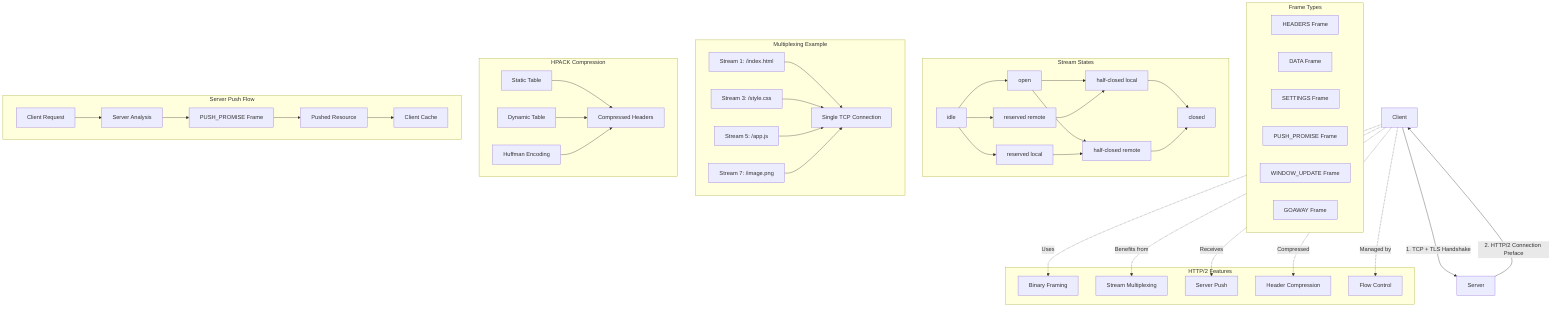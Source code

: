 graph TD
    A[Client] -->|1. TCP + TLS Handshake| B[Server]
    B -->|2. HTTP/2 Connection Preface| A
    
    subgraph "HTTP/2 Features"
        C[Binary Framing]
        D[Stream Multiplexing]
        E[Server Push]
        F[Header Compression]
        G[Flow Control]
    end
    
    subgraph "Frame Types"
        H[HEADERS Frame]
        I[DATA Frame]
        J[SETTINGS Frame]
        K[PUSH_PROMISE Frame]
        L[WINDOW_UPDATE Frame]
        M[GOAWAY Frame]
    end
    
    subgraph "Stream States"
        N[idle] --> O[open]
        O --> P[half-closed local]
        O --> Q[half-closed remote]
        P --> R[closed]
        Q --> R[closed]
        N --> S[reserved local]
        N --> T[reserved remote]
        S --> Q
        T --> P
    end
    
    subgraph "Multiplexing Example"
        U[Stream 1: /index.html] 
        V[Stream 3: /style.css]
        W[Stream 5: /app.js]
        X[Stream 7: /image.png]
        Y[Single TCP Connection]
        
        U --> Y
        V --> Y
        W --> Y
        X --> Y
    end
    
    subgraph "HPACK Compression"
        Z[Static Table]
        AA[Dynamic Table]
        BB[Huffman Encoding]
        
        Z --> CC[Compressed Headers]
        AA --> CC
        BB --> CC
    end
    
    subgraph "Server Push Flow"
        DD[Client Request] --> EE[Server Analysis]
        EE --> FF[PUSH_PROMISE Frame]
        FF --> GG[Pushed Resource]
        GG --> HH[Client Cache]
    end
    
    A -.->|Uses| C
    A -.->|Benefits from| D
    A -.->|Receives| E
    A -.->|Compressed| F
    A -.->|Managed by| G